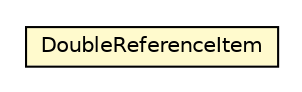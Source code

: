 #!/usr/local/bin/dot
#
# Class diagram 
# Generated by UMLGraph version R5_6-24-gf6e263 (http://www.umlgraph.org/)
#

digraph G {
	edge [fontname="Helvetica",fontsize=10,labelfontname="Helvetica",labelfontsize=10];
	node [fontname="Helvetica",fontsize=10,shape=plaintext];
	nodesep=0.25;
	ranksep=0.5;
	// com.orientechnologies.orient.core.db.record.ridbag.DoubleReferenceItem
	c471782 [label=<<table title="com.orientechnologies.orient.core.db.record.ridbag.DoubleReferenceItem" border="0" cellborder="1" cellspacing="0" cellpadding="2" port="p" bgcolor="lemonChiffon" href="./DoubleReferenceItem.html">
		<tr><td><table border="0" cellspacing="0" cellpadding="1">
<tr><td align="center" balign="center"> DoubleReferenceItem </td></tr>
		</table></td></tr>
		</table>>, URL="./DoubleReferenceItem.html", fontname="Helvetica", fontcolor="black", fontsize=10.0];
}

